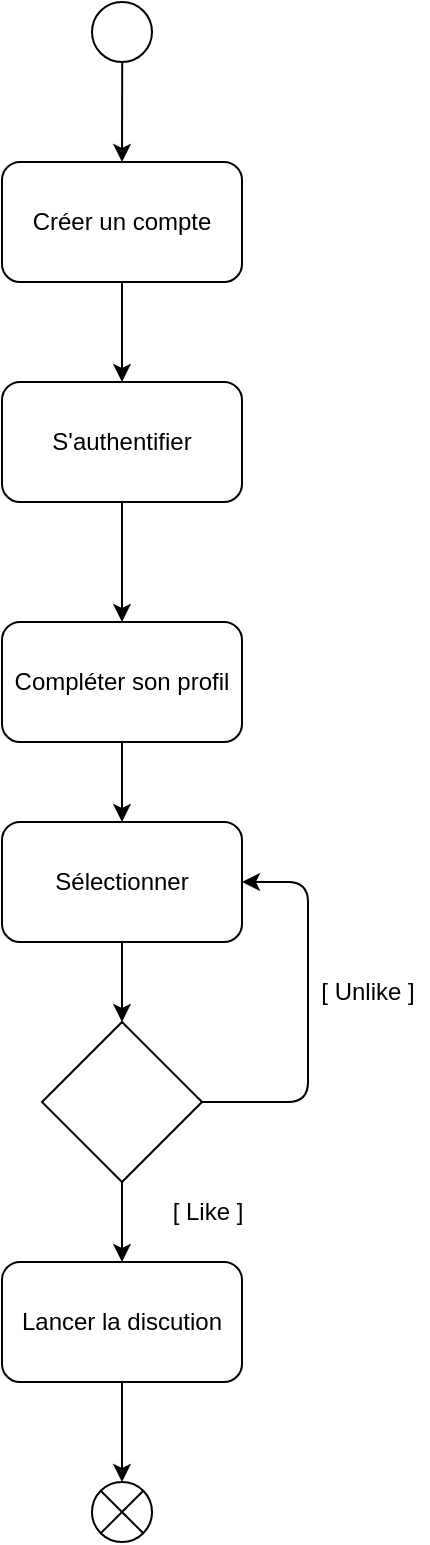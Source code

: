 <mxfile>
    <diagram id="f9leMCaYTHkxC1vZRXVg" name="Page-1">
        <mxGraphModel dx="524" dy="426" grid="1" gridSize="10" guides="1" tooltips="1" connect="1" arrows="1" fold="1" page="1" pageScale="1" pageWidth="1654" pageHeight="1169" math="0" shadow="0">
            <root>
                <mxCell id="0"/>
                <mxCell id="1" parent="0"/>
                <mxCell id="10" style="edgeStyle=none;html=1;exitX=0.5;exitY=1;exitDx=0;exitDy=0;entryX=0.5;entryY=0;entryDx=0;entryDy=0;" parent="1" source="2" target="14" edge="1">
                    <mxGeometry relative="1" as="geometry">
                        <mxPoint x="820" y="820" as="targetPoint"/>
                    </mxGeometry>
                </mxCell>
                <mxCell id="11" style="edgeStyle=none;html=1;exitX=1;exitY=0.5;exitDx=0;exitDy=0;entryX=1;entryY=0.5;entryDx=0;entryDy=0;" parent="1" source="2" target="6" edge="1">
                    <mxGeometry relative="1" as="geometry">
                        <mxPoint x="913" y="650" as="targetPoint"/>
                        <Array as="points">
                            <mxPoint x="913" y="750"/>
                            <mxPoint x="913" y="640"/>
                        </Array>
                    </mxGeometry>
                </mxCell>
                <mxCell id="2" value="" style="rhombus;whiteSpace=wrap;html=1;" parent="1" vertex="1">
                    <mxGeometry x="780" y="710" width="80" height="80" as="geometry"/>
                </mxCell>
                <mxCell id="23" value="" style="edgeStyle=none;html=1;" edge="1" parent="1" source="4" target="22">
                    <mxGeometry relative="1" as="geometry"/>
                </mxCell>
                <mxCell id="4" value="Créer un compte" style="rounded=1;whiteSpace=wrap;html=1;" parent="1" vertex="1">
                    <mxGeometry x="760" y="280" width="120" height="60" as="geometry"/>
                </mxCell>
                <mxCell id="8" style="edgeStyle=none;html=1;exitX=0.5;exitY=1;exitDx=0;exitDy=0;" parent="1" source="5" target="6" edge="1">
                    <mxGeometry relative="1" as="geometry"/>
                </mxCell>
                <mxCell id="5" value="Compléter son profil" style="rounded=1;whiteSpace=wrap;html=1;" parent="1" vertex="1">
                    <mxGeometry x="760" y="510" width="120" height="60" as="geometry"/>
                </mxCell>
                <mxCell id="9" style="edgeStyle=none;html=1;exitX=0.5;exitY=1;exitDx=0;exitDy=0;entryX=0.5;entryY=0;entryDx=0;entryDy=0;" parent="1" source="6" target="2" edge="1">
                    <mxGeometry relative="1" as="geometry"/>
                </mxCell>
                <mxCell id="6" value="Sélectionner" style="rounded=1;whiteSpace=wrap;html=1;" parent="1" vertex="1">
                    <mxGeometry x="760" y="610" width="120" height="60" as="geometry"/>
                </mxCell>
                <mxCell id="12" value="[ Like ]" style="text;html=1;strokeColor=none;fillColor=none;align=center;verticalAlign=middle;whiteSpace=wrap;rounded=0;" parent="1" vertex="1">
                    <mxGeometry x="833" y="790" width="60" height="30" as="geometry"/>
                </mxCell>
                <mxCell id="13" value="[ Unlike ]" style="text;html=1;strokeColor=none;fillColor=none;align=center;verticalAlign=middle;whiteSpace=wrap;rounded=0;" parent="1" vertex="1">
                    <mxGeometry x="913" y="680" width="60" height="30" as="geometry"/>
                </mxCell>
                <mxCell id="26" value="" style="edgeStyle=none;html=1;" edge="1" parent="1" source="14" target="16">
                    <mxGeometry relative="1" as="geometry"/>
                </mxCell>
                <mxCell id="14" value="Lancer la discution" style="rounded=1;whiteSpace=wrap;html=1;" parent="1" vertex="1">
                    <mxGeometry x="760" y="830" width="120" height="60" as="geometry"/>
                </mxCell>
                <mxCell id="25" value="" style="edgeStyle=none;html=1;" edge="1" parent="1" source="15" target="4">
                    <mxGeometry relative="1" as="geometry"/>
                </mxCell>
                <mxCell id="15" value="" style="ellipse;fillColor=#ffffff;strokeColor=#000000;" vertex="1" parent="1">
                    <mxGeometry x="805" y="200" width="30" height="30" as="geometry"/>
                </mxCell>
                <mxCell id="16" value="" style="shape=sumEllipse;perimeter=ellipsePerimeter;whiteSpace=wrap;html=1;backgroundOutline=1;" vertex="1" parent="1">
                    <mxGeometry x="805" y="940" width="30" height="30" as="geometry"/>
                </mxCell>
                <mxCell id="24" value="" style="edgeStyle=none;html=1;" edge="1" parent="1" source="22" target="5">
                    <mxGeometry relative="1" as="geometry"/>
                </mxCell>
                <mxCell id="22" value="S'authentifier" style="rounded=1;whiteSpace=wrap;html=1;" vertex="1" parent="1">
                    <mxGeometry x="760" y="390" width="120" height="60" as="geometry"/>
                </mxCell>
            </root>
        </mxGraphModel>
    </diagram>
</mxfile>